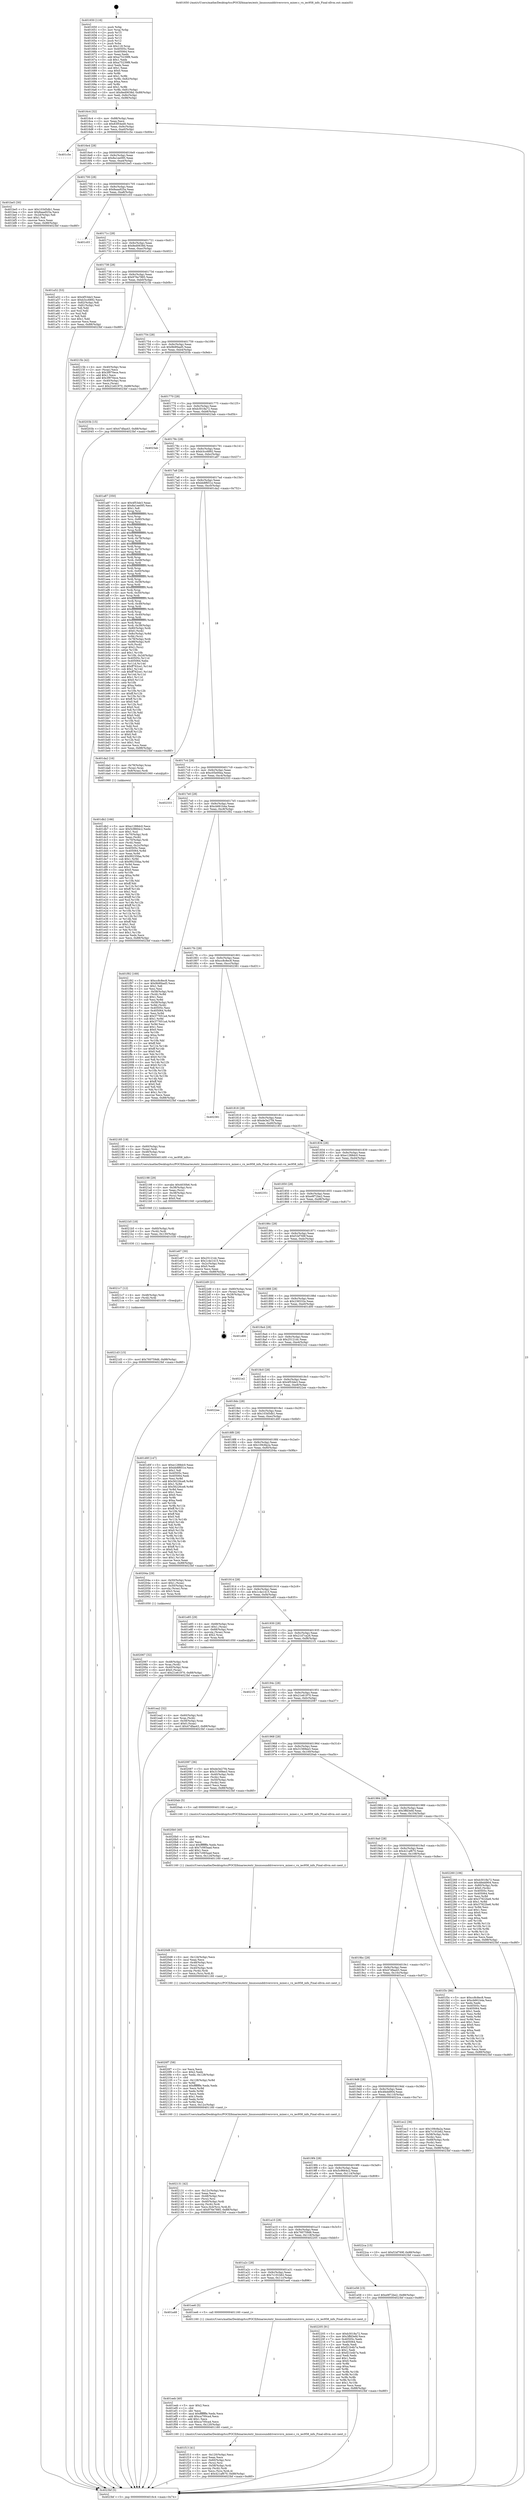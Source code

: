 digraph "0x401650" {
  label = "0x401650 (/mnt/c/Users/mathe/Desktop/tcc/POCII/binaries/extr_linuxsounddriversvxvx_mixer.c_vx_iec958_info_Final-ollvm.out::main(0))"
  labelloc = "t"
  node[shape=record]

  Entry [label="",width=0.3,height=0.3,shape=circle,fillcolor=black,style=filled]
  "0x4016c4" [label="{
     0x4016c4 [32]\l
     | [instrs]\l
     &nbsp;&nbsp;0x4016c4 \<+6\>: mov -0x88(%rbp),%eax\l
     &nbsp;&nbsp;0x4016ca \<+2\>: mov %eax,%ecx\l
     &nbsp;&nbsp;0x4016cc \<+6\>: sub $0x83f54ed0,%ecx\l
     &nbsp;&nbsp;0x4016d2 \<+6\>: mov %eax,-0x9c(%rbp)\l
     &nbsp;&nbsp;0x4016d8 \<+6\>: mov %ecx,-0xa0(%rbp)\l
     &nbsp;&nbsp;0x4016de \<+6\>: je 0000000000401c5e \<main+0x60e\>\l
  }"]
  "0x401c5e" [label="{
     0x401c5e\l
  }", style=dashed]
  "0x4016e4" [label="{
     0x4016e4 [28]\l
     | [instrs]\l
     &nbsp;&nbsp;0x4016e4 \<+5\>: jmp 00000000004016e9 \<main+0x99\>\l
     &nbsp;&nbsp;0x4016e9 \<+6\>: mov -0x9c(%rbp),%eax\l
     &nbsp;&nbsp;0x4016ef \<+5\>: sub $0x8a1ee095,%eax\l
     &nbsp;&nbsp;0x4016f4 \<+6\>: mov %eax,-0xa4(%rbp)\l
     &nbsp;&nbsp;0x4016fa \<+6\>: je 0000000000401be5 \<main+0x595\>\l
  }"]
  Exit [label="",width=0.3,height=0.3,shape=circle,fillcolor=black,style=filled,peripheries=2]
  "0x401be5" [label="{
     0x401be5 [30]\l
     | [instrs]\l
     &nbsp;&nbsp;0x401be5 \<+5\>: mov $0x103d5db1,%eax\l
     &nbsp;&nbsp;0x401bea \<+5\>: mov $0x8aaa925a,%ecx\l
     &nbsp;&nbsp;0x401bef \<+3\>: mov -0x2d(%rbp),%dl\l
     &nbsp;&nbsp;0x401bf2 \<+3\>: test $0x1,%dl\l
     &nbsp;&nbsp;0x401bf5 \<+3\>: cmovne %ecx,%eax\l
     &nbsp;&nbsp;0x401bf8 \<+6\>: mov %eax,-0x88(%rbp)\l
     &nbsp;&nbsp;0x401bfe \<+5\>: jmp 00000000004023bf \<main+0xd6f\>\l
  }"]
  "0x401700" [label="{
     0x401700 [28]\l
     | [instrs]\l
     &nbsp;&nbsp;0x401700 \<+5\>: jmp 0000000000401705 \<main+0xb5\>\l
     &nbsp;&nbsp;0x401705 \<+6\>: mov -0x9c(%rbp),%eax\l
     &nbsp;&nbsp;0x40170b \<+5\>: sub $0x8aaa925a,%eax\l
     &nbsp;&nbsp;0x401710 \<+6\>: mov %eax,-0xa8(%rbp)\l
     &nbsp;&nbsp;0x401716 \<+6\>: je 0000000000401c03 \<main+0x5b3\>\l
  }"]
  "0x4021d3" [label="{
     0x4021d3 [15]\l
     | [instrs]\l
     &nbsp;&nbsp;0x4021d3 \<+10\>: movl $0x760759d6,-0x88(%rbp)\l
     &nbsp;&nbsp;0x4021dd \<+5\>: jmp 00000000004023bf \<main+0xd6f\>\l
  }"]
  "0x401c03" [label="{
     0x401c03\l
  }", style=dashed]
  "0x40171c" [label="{
     0x40171c [28]\l
     | [instrs]\l
     &nbsp;&nbsp;0x40171c \<+5\>: jmp 0000000000401721 \<main+0xd1\>\l
     &nbsp;&nbsp;0x401721 \<+6\>: mov -0x9c(%rbp),%eax\l
     &nbsp;&nbsp;0x401727 \<+5\>: sub $0x8ed0638d,%eax\l
     &nbsp;&nbsp;0x40172c \<+6\>: mov %eax,-0xac(%rbp)\l
     &nbsp;&nbsp;0x401732 \<+6\>: je 0000000000401a52 \<main+0x402\>\l
  }"]
  "0x4021c7" [label="{
     0x4021c7 [12]\l
     | [instrs]\l
     &nbsp;&nbsp;0x4021c7 \<+4\>: mov -0x48(%rbp),%rdi\l
     &nbsp;&nbsp;0x4021cb \<+3\>: mov (%rdi),%rdi\l
     &nbsp;&nbsp;0x4021ce \<+5\>: call 0000000000401030 \<free@plt\>\l
     | [calls]\l
     &nbsp;&nbsp;0x401030 \{1\} (unknown)\l
  }"]
  "0x401a52" [label="{
     0x401a52 [53]\l
     | [instrs]\l
     &nbsp;&nbsp;0x401a52 \<+5\>: mov $0x4f53de3,%eax\l
     &nbsp;&nbsp;0x401a57 \<+5\>: mov $0xb3cc6892,%ecx\l
     &nbsp;&nbsp;0x401a5c \<+6\>: mov -0x82(%rbp),%dl\l
     &nbsp;&nbsp;0x401a62 \<+7\>: mov -0x81(%rbp),%sil\l
     &nbsp;&nbsp;0x401a69 \<+3\>: mov %dl,%dil\l
     &nbsp;&nbsp;0x401a6c \<+3\>: and %sil,%dil\l
     &nbsp;&nbsp;0x401a6f \<+3\>: xor %sil,%dl\l
     &nbsp;&nbsp;0x401a72 \<+3\>: or %dl,%dil\l
     &nbsp;&nbsp;0x401a75 \<+4\>: test $0x1,%dil\l
     &nbsp;&nbsp;0x401a79 \<+3\>: cmovne %ecx,%eax\l
     &nbsp;&nbsp;0x401a7c \<+6\>: mov %eax,-0x88(%rbp)\l
     &nbsp;&nbsp;0x401a82 \<+5\>: jmp 00000000004023bf \<main+0xd6f\>\l
  }"]
  "0x401738" [label="{
     0x401738 [28]\l
     | [instrs]\l
     &nbsp;&nbsp;0x401738 \<+5\>: jmp 000000000040173d \<main+0xed\>\l
     &nbsp;&nbsp;0x40173d \<+6\>: mov -0x9c(%rbp),%eax\l
     &nbsp;&nbsp;0x401743 \<+5\>: sub $0x976e7885,%eax\l
     &nbsp;&nbsp;0x401748 \<+6\>: mov %eax,-0xb0(%rbp)\l
     &nbsp;&nbsp;0x40174e \<+6\>: je 000000000040215b \<main+0xb0b\>\l
  }"]
  "0x4023bf" [label="{
     0x4023bf [5]\l
     | [instrs]\l
     &nbsp;&nbsp;0x4023bf \<+5\>: jmp 00000000004016c4 \<main+0x74\>\l
  }"]
  "0x401650" [label="{
     0x401650 [116]\l
     | [instrs]\l
     &nbsp;&nbsp;0x401650 \<+1\>: push %rbp\l
     &nbsp;&nbsp;0x401651 \<+3\>: mov %rsp,%rbp\l
     &nbsp;&nbsp;0x401654 \<+2\>: push %r15\l
     &nbsp;&nbsp;0x401656 \<+2\>: push %r14\l
     &nbsp;&nbsp;0x401658 \<+2\>: push %r13\l
     &nbsp;&nbsp;0x40165a \<+2\>: push %r12\l
     &nbsp;&nbsp;0x40165c \<+1\>: push %rbx\l
     &nbsp;&nbsp;0x40165d \<+7\>: sub $0x118,%rsp\l
     &nbsp;&nbsp;0x401664 \<+7\>: mov 0x40505c,%eax\l
     &nbsp;&nbsp;0x40166b \<+7\>: mov 0x405064,%ecx\l
     &nbsp;&nbsp;0x401672 \<+2\>: mov %eax,%edx\l
     &nbsp;&nbsp;0x401674 \<+6\>: add $0xa75239f8,%edx\l
     &nbsp;&nbsp;0x40167a \<+3\>: sub $0x1,%edx\l
     &nbsp;&nbsp;0x40167d \<+6\>: sub $0xa75239f8,%edx\l
     &nbsp;&nbsp;0x401683 \<+3\>: imul %edx,%eax\l
     &nbsp;&nbsp;0x401686 \<+3\>: and $0x1,%eax\l
     &nbsp;&nbsp;0x401689 \<+3\>: cmp $0x0,%eax\l
     &nbsp;&nbsp;0x40168c \<+4\>: sete %r8b\l
     &nbsp;&nbsp;0x401690 \<+4\>: and $0x1,%r8b\l
     &nbsp;&nbsp;0x401694 \<+7\>: mov %r8b,-0x82(%rbp)\l
     &nbsp;&nbsp;0x40169b \<+3\>: cmp $0xa,%ecx\l
     &nbsp;&nbsp;0x40169e \<+4\>: setl %r8b\l
     &nbsp;&nbsp;0x4016a2 \<+4\>: and $0x1,%r8b\l
     &nbsp;&nbsp;0x4016a6 \<+7\>: mov %r8b,-0x81(%rbp)\l
     &nbsp;&nbsp;0x4016ad \<+10\>: movl $0x8ed0638d,-0x88(%rbp)\l
     &nbsp;&nbsp;0x4016b7 \<+6\>: mov %edi,-0x8c(%rbp)\l
     &nbsp;&nbsp;0x4016bd \<+7\>: mov %rsi,-0x98(%rbp)\l
  }"]
  "0x4021b5" [label="{
     0x4021b5 [18]\l
     | [instrs]\l
     &nbsp;&nbsp;0x4021b5 \<+4\>: mov -0x60(%rbp),%rdi\l
     &nbsp;&nbsp;0x4021b9 \<+3\>: mov (%rdi),%rdi\l
     &nbsp;&nbsp;0x4021bc \<+6\>: mov %eax,-0x130(%rbp)\l
     &nbsp;&nbsp;0x4021c2 \<+5\>: call 0000000000401030 \<free@plt\>\l
     | [calls]\l
     &nbsp;&nbsp;0x401030 \{1\} (unknown)\l
  }"]
  "0x40215b" [label="{
     0x40215b [42]\l
     | [instrs]\l
     &nbsp;&nbsp;0x40215b \<+4\>: mov -0x40(%rbp),%rax\l
     &nbsp;&nbsp;0x40215f \<+2\>: mov (%rax),%ecx\l
     &nbsp;&nbsp;0x402161 \<+6\>: sub $0x3f970ece,%ecx\l
     &nbsp;&nbsp;0x402167 \<+3\>: add $0x1,%ecx\l
     &nbsp;&nbsp;0x40216a \<+6\>: add $0x3f970ece,%ecx\l
     &nbsp;&nbsp;0x402170 \<+4\>: mov -0x40(%rbp),%rax\l
     &nbsp;&nbsp;0x402174 \<+2\>: mov %ecx,(%rax)\l
     &nbsp;&nbsp;0x402176 \<+10\>: movl $0x21e61970,-0x88(%rbp)\l
     &nbsp;&nbsp;0x402180 \<+5\>: jmp 00000000004023bf \<main+0xd6f\>\l
  }"]
  "0x401754" [label="{
     0x401754 [28]\l
     | [instrs]\l
     &nbsp;&nbsp;0x401754 \<+5\>: jmp 0000000000401759 \<main+0x109\>\l
     &nbsp;&nbsp;0x401759 \<+6\>: mov -0x9c(%rbp),%eax\l
     &nbsp;&nbsp;0x40175f \<+5\>: sub $0x9b9f4ad5,%eax\l
     &nbsp;&nbsp;0x401764 \<+6\>: mov %eax,-0xb4(%rbp)\l
     &nbsp;&nbsp;0x40176a \<+6\>: je 000000000040203b \<main+0x9eb\>\l
  }"]
  "0x402198" [label="{
     0x402198 [29]\l
     | [instrs]\l
     &nbsp;&nbsp;0x402198 \<+10\>: movabs $0x4030b6,%rdi\l
     &nbsp;&nbsp;0x4021a2 \<+4\>: mov -0x38(%rbp),%rsi\l
     &nbsp;&nbsp;0x4021a6 \<+2\>: mov %eax,(%rsi)\l
     &nbsp;&nbsp;0x4021a8 \<+4\>: mov -0x38(%rbp),%rsi\l
     &nbsp;&nbsp;0x4021ac \<+2\>: mov (%rsi),%esi\l
     &nbsp;&nbsp;0x4021ae \<+2\>: mov $0x0,%al\l
     &nbsp;&nbsp;0x4021b0 \<+5\>: call 0000000000401040 \<printf@plt\>\l
     | [calls]\l
     &nbsp;&nbsp;0x401040 \{1\} (unknown)\l
  }"]
  "0x40203b" [label="{
     0x40203b [15]\l
     | [instrs]\l
     &nbsp;&nbsp;0x40203b \<+10\>: movl $0x47dfaa43,-0x88(%rbp)\l
     &nbsp;&nbsp;0x402045 \<+5\>: jmp 00000000004023bf \<main+0xd6f\>\l
  }"]
  "0x401770" [label="{
     0x401770 [28]\l
     | [instrs]\l
     &nbsp;&nbsp;0x401770 \<+5\>: jmp 0000000000401775 \<main+0x125\>\l
     &nbsp;&nbsp;0x401775 \<+6\>: mov -0x9c(%rbp),%eax\l
     &nbsp;&nbsp;0x40177b \<+5\>: sub $0xb3018a72,%eax\l
     &nbsp;&nbsp;0x401780 \<+6\>: mov %eax,-0xb8(%rbp)\l
     &nbsp;&nbsp;0x401786 \<+6\>: je 00000000004023ab \<main+0xd5b\>\l
  }"]
  "0x402131" [label="{
     0x402131 [42]\l
     | [instrs]\l
     &nbsp;&nbsp;0x402131 \<+6\>: mov -0x12c(%rbp),%ecx\l
     &nbsp;&nbsp;0x402137 \<+3\>: imul %eax,%ecx\l
     &nbsp;&nbsp;0x40213a \<+4\>: mov -0x48(%rbp),%rsi\l
     &nbsp;&nbsp;0x40213e \<+3\>: mov (%rsi),%rsi\l
     &nbsp;&nbsp;0x402141 \<+4\>: mov -0x40(%rbp),%rdi\l
     &nbsp;&nbsp;0x402145 \<+3\>: movslq (%rdi),%rdi\l
     &nbsp;&nbsp;0x402148 \<+4\>: mov %ecx,0x4(%rsi,%rdi,8)\l
     &nbsp;&nbsp;0x40214c \<+10\>: movl $0x976e7885,-0x88(%rbp)\l
     &nbsp;&nbsp;0x402156 \<+5\>: jmp 00000000004023bf \<main+0xd6f\>\l
  }"]
  "0x4023ab" [label="{
     0x4023ab\l
  }", style=dashed]
  "0x40178c" [label="{
     0x40178c [28]\l
     | [instrs]\l
     &nbsp;&nbsp;0x40178c \<+5\>: jmp 0000000000401791 \<main+0x141\>\l
     &nbsp;&nbsp;0x401791 \<+6\>: mov -0x9c(%rbp),%eax\l
     &nbsp;&nbsp;0x401797 \<+5\>: sub $0xb3cc6892,%eax\l
     &nbsp;&nbsp;0x40179c \<+6\>: mov %eax,-0xbc(%rbp)\l
     &nbsp;&nbsp;0x4017a2 \<+6\>: je 0000000000401a87 \<main+0x437\>\l
  }"]
  "0x4020f7" [label="{
     0x4020f7 [58]\l
     | [instrs]\l
     &nbsp;&nbsp;0x4020f7 \<+2\>: xor %ecx,%ecx\l
     &nbsp;&nbsp;0x4020f9 \<+5\>: mov $0x2,%edx\l
     &nbsp;&nbsp;0x4020fe \<+6\>: mov %edx,-0x128(%rbp)\l
     &nbsp;&nbsp;0x402104 \<+1\>: cltd\l
     &nbsp;&nbsp;0x402105 \<+7\>: mov -0x128(%rbp),%r8d\l
     &nbsp;&nbsp;0x40210c \<+3\>: idiv %r8d\l
     &nbsp;&nbsp;0x40210f \<+6\>: imul $0xfffffffe,%edx,%edx\l
     &nbsp;&nbsp;0x402115 \<+3\>: mov %ecx,%r9d\l
     &nbsp;&nbsp;0x402118 \<+3\>: sub %edx,%r9d\l
     &nbsp;&nbsp;0x40211b \<+2\>: mov %ecx,%edx\l
     &nbsp;&nbsp;0x40211d \<+3\>: sub $0x1,%edx\l
     &nbsp;&nbsp;0x402120 \<+3\>: add %edx,%r9d\l
     &nbsp;&nbsp;0x402123 \<+3\>: sub %r9d,%ecx\l
     &nbsp;&nbsp;0x402126 \<+6\>: mov %ecx,-0x12c(%rbp)\l
     &nbsp;&nbsp;0x40212c \<+5\>: call 0000000000401160 \<next_i\>\l
     | [calls]\l
     &nbsp;&nbsp;0x401160 \{1\} (/mnt/c/Users/mathe/Desktop/tcc/POCII/binaries/extr_linuxsounddriversvxvx_mixer.c_vx_iec958_info_Final-ollvm.out::next_i)\l
  }"]
  "0x401a87" [label="{
     0x401a87 [350]\l
     | [instrs]\l
     &nbsp;&nbsp;0x401a87 \<+5\>: mov $0x4f53de3,%eax\l
     &nbsp;&nbsp;0x401a8c \<+5\>: mov $0x8a1ee095,%ecx\l
     &nbsp;&nbsp;0x401a91 \<+2\>: mov $0x1,%dl\l
     &nbsp;&nbsp;0x401a93 \<+3\>: mov %rsp,%rsi\l
     &nbsp;&nbsp;0x401a96 \<+4\>: add $0xfffffffffffffff0,%rsi\l
     &nbsp;&nbsp;0x401a9a \<+3\>: mov %rsi,%rsp\l
     &nbsp;&nbsp;0x401a9d \<+4\>: mov %rsi,-0x80(%rbp)\l
     &nbsp;&nbsp;0x401aa1 \<+3\>: mov %rsp,%rsi\l
     &nbsp;&nbsp;0x401aa4 \<+4\>: add $0xfffffffffffffff0,%rsi\l
     &nbsp;&nbsp;0x401aa8 \<+3\>: mov %rsi,%rsp\l
     &nbsp;&nbsp;0x401aab \<+3\>: mov %rsp,%rdi\l
     &nbsp;&nbsp;0x401aae \<+4\>: add $0xfffffffffffffff0,%rdi\l
     &nbsp;&nbsp;0x401ab2 \<+3\>: mov %rdi,%rsp\l
     &nbsp;&nbsp;0x401ab5 \<+4\>: mov %rdi,-0x78(%rbp)\l
     &nbsp;&nbsp;0x401ab9 \<+3\>: mov %rsp,%rdi\l
     &nbsp;&nbsp;0x401abc \<+4\>: add $0xfffffffffffffff0,%rdi\l
     &nbsp;&nbsp;0x401ac0 \<+3\>: mov %rdi,%rsp\l
     &nbsp;&nbsp;0x401ac3 \<+4\>: mov %rdi,-0x70(%rbp)\l
     &nbsp;&nbsp;0x401ac7 \<+3\>: mov %rsp,%rdi\l
     &nbsp;&nbsp;0x401aca \<+4\>: add $0xfffffffffffffff0,%rdi\l
     &nbsp;&nbsp;0x401ace \<+3\>: mov %rdi,%rsp\l
     &nbsp;&nbsp;0x401ad1 \<+4\>: mov %rdi,-0x68(%rbp)\l
     &nbsp;&nbsp;0x401ad5 \<+3\>: mov %rsp,%rdi\l
     &nbsp;&nbsp;0x401ad8 \<+4\>: add $0xfffffffffffffff0,%rdi\l
     &nbsp;&nbsp;0x401adc \<+3\>: mov %rdi,%rsp\l
     &nbsp;&nbsp;0x401adf \<+4\>: mov %rdi,-0x60(%rbp)\l
     &nbsp;&nbsp;0x401ae3 \<+3\>: mov %rsp,%rdi\l
     &nbsp;&nbsp;0x401ae6 \<+4\>: add $0xfffffffffffffff0,%rdi\l
     &nbsp;&nbsp;0x401aea \<+3\>: mov %rdi,%rsp\l
     &nbsp;&nbsp;0x401aed \<+4\>: mov %rdi,-0x58(%rbp)\l
     &nbsp;&nbsp;0x401af1 \<+3\>: mov %rsp,%rdi\l
     &nbsp;&nbsp;0x401af4 \<+4\>: add $0xfffffffffffffff0,%rdi\l
     &nbsp;&nbsp;0x401af8 \<+3\>: mov %rdi,%rsp\l
     &nbsp;&nbsp;0x401afb \<+4\>: mov %rdi,-0x50(%rbp)\l
     &nbsp;&nbsp;0x401aff \<+3\>: mov %rsp,%rdi\l
     &nbsp;&nbsp;0x401b02 \<+4\>: add $0xfffffffffffffff0,%rdi\l
     &nbsp;&nbsp;0x401b06 \<+3\>: mov %rdi,%rsp\l
     &nbsp;&nbsp;0x401b09 \<+4\>: mov %rdi,-0x48(%rbp)\l
     &nbsp;&nbsp;0x401b0d \<+3\>: mov %rsp,%rdi\l
     &nbsp;&nbsp;0x401b10 \<+4\>: add $0xfffffffffffffff0,%rdi\l
     &nbsp;&nbsp;0x401b14 \<+3\>: mov %rdi,%rsp\l
     &nbsp;&nbsp;0x401b17 \<+4\>: mov %rdi,-0x40(%rbp)\l
     &nbsp;&nbsp;0x401b1b \<+3\>: mov %rsp,%rdi\l
     &nbsp;&nbsp;0x401b1e \<+4\>: add $0xfffffffffffffff0,%rdi\l
     &nbsp;&nbsp;0x401b22 \<+3\>: mov %rdi,%rsp\l
     &nbsp;&nbsp;0x401b25 \<+4\>: mov %rdi,-0x38(%rbp)\l
     &nbsp;&nbsp;0x401b29 \<+4\>: mov -0x80(%rbp),%rdi\l
     &nbsp;&nbsp;0x401b2d \<+6\>: movl $0x0,(%rdi)\l
     &nbsp;&nbsp;0x401b33 \<+7\>: mov -0x8c(%rbp),%r8d\l
     &nbsp;&nbsp;0x401b3a \<+3\>: mov %r8d,(%rsi)\l
     &nbsp;&nbsp;0x401b3d \<+4\>: mov -0x78(%rbp),%rdi\l
     &nbsp;&nbsp;0x401b41 \<+7\>: mov -0x98(%rbp),%r9\l
     &nbsp;&nbsp;0x401b48 \<+3\>: mov %r9,(%rdi)\l
     &nbsp;&nbsp;0x401b4b \<+3\>: cmpl $0x2,(%rsi)\l
     &nbsp;&nbsp;0x401b4e \<+4\>: setne %r10b\l
     &nbsp;&nbsp;0x401b52 \<+4\>: and $0x1,%r10b\l
     &nbsp;&nbsp;0x401b56 \<+4\>: mov %r10b,-0x2d(%rbp)\l
     &nbsp;&nbsp;0x401b5a \<+8\>: mov 0x40505c,%r11d\l
     &nbsp;&nbsp;0x401b62 \<+7\>: mov 0x405064,%ebx\l
     &nbsp;&nbsp;0x401b69 \<+3\>: mov %r11d,%r14d\l
     &nbsp;&nbsp;0x401b6c \<+7\>: add $0xff762ce1,%r14d\l
     &nbsp;&nbsp;0x401b73 \<+4\>: sub $0x1,%r14d\l
     &nbsp;&nbsp;0x401b77 \<+7\>: sub $0xff762ce1,%r14d\l
     &nbsp;&nbsp;0x401b7e \<+4\>: imul %r14d,%r11d\l
     &nbsp;&nbsp;0x401b82 \<+4\>: and $0x1,%r11d\l
     &nbsp;&nbsp;0x401b86 \<+4\>: cmp $0x0,%r11d\l
     &nbsp;&nbsp;0x401b8a \<+4\>: sete %r10b\l
     &nbsp;&nbsp;0x401b8e \<+3\>: cmp $0xa,%ebx\l
     &nbsp;&nbsp;0x401b91 \<+4\>: setl %r15b\l
     &nbsp;&nbsp;0x401b95 \<+3\>: mov %r10b,%r12b\l
     &nbsp;&nbsp;0x401b98 \<+4\>: xor $0xff,%r12b\l
     &nbsp;&nbsp;0x401b9c \<+3\>: mov %r15b,%r13b\l
     &nbsp;&nbsp;0x401b9f \<+4\>: xor $0xff,%r13b\l
     &nbsp;&nbsp;0x401ba3 \<+3\>: xor $0x0,%dl\l
     &nbsp;&nbsp;0x401ba6 \<+3\>: mov %r12b,%sil\l
     &nbsp;&nbsp;0x401ba9 \<+4\>: and $0x0,%sil\l
     &nbsp;&nbsp;0x401bad \<+3\>: and %dl,%r10b\l
     &nbsp;&nbsp;0x401bb0 \<+3\>: mov %r13b,%dil\l
     &nbsp;&nbsp;0x401bb3 \<+4\>: and $0x0,%dil\l
     &nbsp;&nbsp;0x401bb7 \<+3\>: and %dl,%r15b\l
     &nbsp;&nbsp;0x401bba \<+3\>: or %r10b,%sil\l
     &nbsp;&nbsp;0x401bbd \<+3\>: or %r15b,%dil\l
     &nbsp;&nbsp;0x401bc0 \<+3\>: xor %dil,%sil\l
     &nbsp;&nbsp;0x401bc3 \<+3\>: or %r13b,%r12b\l
     &nbsp;&nbsp;0x401bc6 \<+4\>: xor $0xff,%r12b\l
     &nbsp;&nbsp;0x401bca \<+3\>: or $0x0,%dl\l
     &nbsp;&nbsp;0x401bcd \<+3\>: and %dl,%r12b\l
     &nbsp;&nbsp;0x401bd0 \<+3\>: or %r12b,%sil\l
     &nbsp;&nbsp;0x401bd3 \<+4\>: test $0x1,%sil\l
     &nbsp;&nbsp;0x401bd7 \<+3\>: cmovne %ecx,%eax\l
     &nbsp;&nbsp;0x401bda \<+6\>: mov %eax,-0x88(%rbp)\l
     &nbsp;&nbsp;0x401be0 \<+5\>: jmp 00000000004023bf \<main+0xd6f\>\l
  }"]
  "0x4017a8" [label="{
     0x4017a8 [28]\l
     | [instrs]\l
     &nbsp;&nbsp;0x4017a8 \<+5\>: jmp 00000000004017ad \<main+0x15d\>\l
     &nbsp;&nbsp;0x4017ad \<+6\>: mov -0x9c(%rbp),%eax\l
     &nbsp;&nbsp;0x4017b3 \<+5\>: sub $0xbb8f651e,%eax\l
     &nbsp;&nbsp;0x4017b8 \<+6\>: mov %eax,-0xc0(%rbp)\l
     &nbsp;&nbsp;0x4017be \<+6\>: je 0000000000401da2 \<main+0x752\>\l
  }"]
  "0x4020d8" [label="{
     0x4020d8 [31]\l
     | [instrs]\l
     &nbsp;&nbsp;0x4020d8 \<+6\>: mov -0x124(%rbp),%ecx\l
     &nbsp;&nbsp;0x4020de \<+3\>: imul %eax,%ecx\l
     &nbsp;&nbsp;0x4020e1 \<+4\>: mov -0x48(%rbp),%rsi\l
     &nbsp;&nbsp;0x4020e5 \<+3\>: mov (%rsi),%rsi\l
     &nbsp;&nbsp;0x4020e8 \<+4\>: mov -0x40(%rbp),%rdi\l
     &nbsp;&nbsp;0x4020ec \<+3\>: movslq (%rdi),%rdi\l
     &nbsp;&nbsp;0x4020ef \<+3\>: mov %ecx,(%rsi,%rdi,8)\l
     &nbsp;&nbsp;0x4020f2 \<+5\>: call 0000000000401160 \<next_i\>\l
     | [calls]\l
     &nbsp;&nbsp;0x401160 \{1\} (/mnt/c/Users/mathe/Desktop/tcc/POCII/binaries/extr_linuxsounddriversvxvx_mixer.c_vx_iec958_info_Final-ollvm.out::next_i)\l
  }"]
  "0x4020b0" [label="{
     0x4020b0 [40]\l
     | [instrs]\l
     &nbsp;&nbsp;0x4020b0 \<+5\>: mov $0x2,%ecx\l
     &nbsp;&nbsp;0x4020b5 \<+1\>: cltd\l
     &nbsp;&nbsp;0x4020b6 \<+2\>: idiv %ecx\l
     &nbsp;&nbsp;0x4020b8 \<+6\>: imul $0xfffffffe,%edx,%ecx\l
     &nbsp;&nbsp;0x4020be \<+6\>: sub $0x7c065aad,%ecx\l
     &nbsp;&nbsp;0x4020c4 \<+3\>: add $0x1,%ecx\l
     &nbsp;&nbsp;0x4020c7 \<+6\>: add $0x7c065aad,%ecx\l
     &nbsp;&nbsp;0x4020cd \<+6\>: mov %ecx,-0x124(%rbp)\l
     &nbsp;&nbsp;0x4020d3 \<+5\>: call 0000000000401160 \<next_i\>\l
     | [calls]\l
     &nbsp;&nbsp;0x401160 \{1\} (/mnt/c/Users/mathe/Desktop/tcc/POCII/binaries/extr_linuxsounddriversvxvx_mixer.c_vx_iec958_info_Final-ollvm.out::next_i)\l
  }"]
  "0x401da2" [label="{
     0x401da2 [16]\l
     | [instrs]\l
     &nbsp;&nbsp;0x401da2 \<+4\>: mov -0x78(%rbp),%rax\l
     &nbsp;&nbsp;0x401da6 \<+3\>: mov (%rax),%rax\l
     &nbsp;&nbsp;0x401da9 \<+4\>: mov 0x8(%rax),%rdi\l
     &nbsp;&nbsp;0x401dad \<+5\>: call 0000000000401060 \<atoi@plt\>\l
     | [calls]\l
     &nbsp;&nbsp;0x401060 \{1\} (unknown)\l
  }"]
  "0x4017c4" [label="{
     0x4017c4 [28]\l
     | [instrs]\l
     &nbsp;&nbsp;0x4017c4 \<+5\>: jmp 00000000004017c9 \<main+0x179\>\l
     &nbsp;&nbsp;0x4017c9 \<+6\>: mov -0x9c(%rbp),%eax\l
     &nbsp;&nbsp;0x4017cf \<+5\>: sub $0xc05e00ea,%eax\l
     &nbsp;&nbsp;0x4017d4 \<+6\>: mov %eax,-0xc4(%rbp)\l
     &nbsp;&nbsp;0x4017da \<+6\>: je 0000000000402333 \<main+0xce3\>\l
  }"]
  "0x402067" [label="{
     0x402067 [32]\l
     | [instrs]\l
     &nbsp;&nbsp;0x402067 \<+4\>: mov -0x48(%rbp),%rdi\l
     &nbsp;&nbsp;0x40206b \<+3\>: mov %rax,(%rdi)\l
     &nbsp;&nbsp;0x40206e \<+4\>: mov -0x40(%rbp),%rax\l
     &nbsp;&nbsp;0x402072 \<+6\>: movl $0x0,(%rax)\l
     &nbsp;&nbsp;0x402078 \<+10\>: movl $0x21e61970,-0x88(%rbp)\l
     &nbsp;&nbsp;0x402082 \<+5\>: jmp 00000000004023bf \<main+0xd6f\>\l
  }"]
  "0x402333" [label="{
     0x402333\l
  }", style=dashed]
  "0x4017e0" [label="{
     0x4017e0 [28]\l
     | [instrs]\l
     &nbsp;&nbsp;0x4017e0 \<+5\>: jmp 00000000004017e5 \<main+0x195\>\l
     &nbsp;&nbsp;0x4017e5 \<+6\>: mov -0x9c(%rbp),%eax\l
     &nbsp;&nbsp;0x4017eb \<+5\>: sub $0xcb661b4a,%eax\l
     &nbsp;&nbsp;0x4017f0 \<+6\>: mov %eax,-0xc8(%rbp)\l
     &nbsp;&nbsp;0x4017f6 \<+6\>: je 0000000000401f92 \<main+0x942\>\l
  }"]
  "0x401f13" [label="{
     0x401f13 [41]\l
     | [instrs]\l
     &nbsp;&nbsp;0x401f13 \<+6\>: mov -0x120(%rbp),%ecx\l
     &nbsp;&nbsp;0x401f19 \<+3\>: imul %eax,%ecx\l
     &nbsp;&nbsp;0x401f1c \<+4\>: mov -0x60(%rbp),%rsi\l
     &nbsp;&nbsp;0x401f20 \<+3\>: mov (%rsi),%rsi\l
     &nbsp;&nbsp;0x401f23 \<+4\>: mov -0x58(%rbp),%rdi\l
     &nbsp;&nbsp;0x401f27 \<+3\>: movslq (%rdi),%rdi\l
     &nbsp;&nbsp;0x401f2a \<+3\>: mov %ecx,(%rsi,%rdi,4)\l
     &nbsp;&nbsp;0x401f2d \<+10\>: movl $0x421af670,-0x88(%rbp)\l
     &nbsp;&nbsp;0x401f37 \<+5\>: jmp 00000000004023bf \<main+0xd6f\>\l
  }"]
  "0x401f92" [label="{
     0x401f92 [169]\l
     | [instrs]\l
     &nbsp;&nbsp;0x401f92 \<+5\>: mov $0xcc8c8ec8,%eax\l
     &nbsp;&nbsp;0x401f97 \<+5\>: mov $0x9b9f4ad5,%ecx\l
     &nbsp;&nbsp;0x401f9c \<+2\>: mov $0x1,%dl\l
     &nbsp;&nbsp;0x401f9e \<+2\>: xor %esi,%esi\l
     &nbsp;&nbsp;0x401fa0 \<+4\>: mov -0x58(%rbp),%rdi\l
     &nbsp;&nbsp;0x401fa4 \<+3\>: mov (%rdi),%r8d\l
     &nbsp;&nbsp;0x401fa7 \<+3\>: sub $0x1,%esi\l
     &nbsp;&nbsp;0x401faa \<+3\>: sub %esi,%r8d\l
     &nbsp;&nbsp;0x401fad \<+4\>: mov -0x58(%rbp),%rdi\l
     &nbsp;&nbsp;0x401fb1 \<+3\>: mov %r8d,(%rdi)\l
     &nbsp;&nbsp;0x401fb4 \<+7\>: mov 0x40505c,%esi\l
     &nbsp;&nbsp;0x401fbb \<+8\>: mov 0x405064,%r8d\l
     &nbsp;&nbsp;0x401fc3 \<+3\>: mov %esi,%r9d\l
     &nbsp;&nbsp;0x401fc6 \<+7\>: add $0x377651a4,%r9d\l
     &nbsp;&nbsp;0x401fcd \<+4\>: sub $0x1,%r9d\l
     &nbsp;&nbsp;0x401fd1 \<+7\>: sub $0x377651a4,%r9d\l
     &nbsp;&nbsp;0x401fd8 \<+4\>: imul %r9d,%esi\l
     &nbsp;&nbsp;0x401fdc \<+3\>: and $0x1,%esi\l
     &nbsp;&nbsp;0x401fdf \<+3\>: cmp $0x0,%esi\l
     &nbsp;&nbsp;0x401fe2 \<+4\>: sete %r10b\l
     &nbsp;&nbsp;0x401fe6 \<+4\>: cmp $0xa,%r8d\l
     &nbsp;&nbsp;0x401fea \<+4\>: setl %r11b\l
     &nbsp;&nbsp;0x401fee \<+3\>: mov %r10b,%bl\l
     &nbsp;&nbsp;0x401ff1 \<+3\>: xor $0xff,%bl\l
     &nbsp;&nbsp;0x401ff4 \<+3\>: mov %r11b,%r14b\l
     &nbsp;&nbsp;0x401ff7 \<+4\>: xor $0xff,%r14b\l
     &nbsp;&nbsp;0x401ffb \<+3\>: xor $0x0,%dl\l
     &nbsp;&nbsp;0x401ffe \<+3\>: mov %bl,%r15b\l
     &nbsp;&nbsp;0x402001 \<+4\>: and $0x0,%r15b\l
     &nbsp;&nbsp;0x402005 \<+3\>: and %dl,%r10b\l
     &nbsp;&nbsp;0x402008 \<+3\>: mov %r14b,%r12b\l
     &nbsp;&nbsp;0x40200b \<+4\>: and $0x0,%r12b\l
     &nbsp;&nbsp;0x40200f \<+3\>: and %dl,%r11b\l
     &nbsp;&nbsp;0x402012 \<+3\>: or %r10b,%r15b\l
     &nbsp;&nbsp;0x402015 \<+3\>: or %r11b,%r12b\l
     &nbsp;&nbsp;0x402018 \<+3\>: xor %r12b,%r15b\l
     &nbsp;&nbsp;0x40201b \<+3\>: or %r14b,%bl\l
     &nbsp;&nbsp;0x40201e \<+3\>: xor $0xff,%bl\l
     &nbsp;&nbsp;0x402021 \<+3\>: or $0x0,%dl\l
     &nbsp;&nbsp;0x402024 \<+2\>: and %dl,%bl\l
     &nbsp;&nbsp;0x402026 \<+3\>: or %bl,%r15b\l
     &nbsp;&nbsp;0x402029 \<+4\>: test $0x1,%r15b\l
     &nbsp;&nbsp;0x40202d \<+3\>: cmovne %ecx,%eax\l
     &nbsp;&nbsp;0x402030 \<+6\>: mov %eax,-0x88(%rbp)\l
     &nbsp;&nbsp;0x402036 \<+5\>: jmp 00000000004023bf \<main+0xd6f\>\l
  }"]
  "0x4017fc" [label="{
     0x4017fc [28]\l
     | [instrs]\l
     &nbsp;&nbsp;0x4017fc \<+5\>: jmp 0000000000401801 \<main+0x1b1\>\l
     &nbsp;&nbsp;0x401801 \<+6\>: mov -0x9c(%rbp),%eax\l
     &nbsp;&nbsp;0x401807 \<+5\>: sub $0xcc8c8ec8,%eax\l
     &nbsp;&nbsp;0x40180c \<+6\>: mov %eax,-0xcc(%rbp)\l
     &nbsp;&nbsp;0x401812 \<+6\>: je 0000000000402381 \<main+0xd31\>\l
  }"]
  "0x401eeb" [label="{
     0x401eeb [40]\l
     | [instrs]\l
     &nbsp;&nbsp;0x401eeb \<+5\>: mov $0x2,%ecx\l
     &nbsp;&nbsp;0x401ef0 \<+1\>: cltd\l
     &nbsp;&nbsp;0x401ef1 \<+2\>: idiv %ecx\l
     &nbsp;&nbsp;0x401ef3 \<+6\>: imul $0xfffffffe,%edx,%ecx\l
     &nbsp;&nbsp;0x401ef9 \<+6\>: add $0xca700ca4,%ecx\l
     &nbsp;&nbsp;0x401eff \<+3\>: add $0x1,%ecx\l
     &nbsp;&nbsp;0x401f02 \<+6\>: sub $0xca700ca4,%ecx\l
     &nbsp;&nbsp;0x401f08 \<+6\>: mov %ecx,-0x120(%rbp)\l
     &nbsp;&nbsp;0x401f0e \<+5\>: call 0000000000401160 \<next_i\>\l
     | [calls]\l
     &nbsp;&nbsp;0x401160 \{1\} (/mnt/c/Users/mathe/Desktop/tcc/POCII/binaries/extr_linuxsounddriversvxvx_mixer.c_vx_iec958_info_Final-ollvm.out::next_i)\l
  }"]
  "0x402381" [label="{
     0x402381\l
  }", style=dashed]
  "0x401818" [label="{
     0x401818 [28]\l
     | [instrs]\l
     &nbsp;&nbsp;0x401818 \<+5\>: jmp 000000000040181d \<main+0x1cd\>\l
     &nbsp;&nbsp;0x40181d \<+6\>: mov -0x9c(%rbp),%eax\l
     &nbsp;&nbsp;0x401823 \<+5\>: sub $0xde3e27f4,%eax\l
     &nbsp;&nbsp;0x401828 \<+6\>: mov %eax,-0xd0(%rbp)\l
     &nbsp;&nbsp;0x40182e \<+6\>: je 0000000000402185 \<main+0xb35\>\l
  }"]
  "0x401a48" [label="{
     0x401a48\l
  }", style=dashed]
  "0x402185" [label="{
     0x402185 [19]\l
     | [instrs]\l
     &nbsp;&nbsp;0x402185 \<+4\>: mov -0x60(%rbp),%rax\l
     &nbsp;&nbsp;0x402189 \<+3\>: mov (%rax),%rdi\l
     &nbsp;&nbsp;0x40218c \<+4\>: mov -0x48(%rbp),%rax\l
     &nbsp;&nbsp;0x402190 \<+3\>: mov (%rax),%rsi\l
     &nbsp;&nbsp;0x402193 \<+5\>: call 0000000000401400 \<vx_iec958_info\>\l
     | [calls]\l
     &nbsp;&nbsp;0x401400 \{1\} (/mnt/c/Users/mathe/Desktop/tcc/POCII/binaries/extr_linuxsounddriversvxvx_mixer.c_vx_iec958_info_Final-ollvm.out::vx_iec958_info)\l
  }"]
  "0x401834" [label="{
     0x401834 [28]\l
     | [instrs]\l
     &nbsp;&nbsp;0x401834 \<+5\>: jmp 0000000000401839 \<main+0x1e9\>\l
     &nbsp;&nbsp;0x401839 \<+6\>: mov -0x9c(%rbp),%eax\l
     &nbsp;&nbsp;0x40183f \<+5\>: sub $0xe1288dc0,%eax\l
     &nbsp;&nbsp;0x401844 \<+6\>: mov %eax,-0xd4(%rbp)\l
     &nbsp;&nbsp;0x40184a \<+6\>: je 0000000000402351 \<main+0xd01\>\l
  }"]
  "0x401ee6" [label="{
     0x401ee6 [5]\l
     | [instrs]\l
     &nbsp;&nbsp;0x401ee6 \<+5\>: call 0000000000401160 \<next_i\>\l
     | [calls]\l
     &nbsp;&nbsp;0x401160 \{1\} (/mnt/c/Users/mathe/Desktop/tcc/POCII/binaries/extr_linuxsounddriversvxvx_mixer.c_vx_iec958_info_Final-ollvm.out::next_i)\l
  }"]
  "0x402351" [label="{
     0x402351\l
  }", style=dashed]
  "0x401850" [label="{
     0x401850 [28]\l
     | [instrs]\l
     &nbsp;&nbsp;0x401850 \<+5\>: jmp 0000000000401855 \<main+0x205\>\l
     &nbsp;&nbsp;0x401855 \<+6\>: mov -0x9c(%rbp),%eax\l
     &nbsp;&nbsp;0x40185b \<+5\>: sub $0xe9f72be2,%eax\l
     &nbsp;&nbsp;0x401860 \<+6\>: mov %eax,-0xd8(%rbp)\l
     &nbsp;&nbsp;0x401866 \<+6\>: je 0000000000401e67 \<main+0x817\>\l
  }"]
  "0x401a2c" [label="{
     0x401a2c [28]\l
     | [instrs]\l
     &nbsp;&nbsp;0x401a2c \<+5\>: jmp 0000000000401a31 \<main+0x3e1\>\l
     &nbsp;&nbsp;0x401a31 \<+6\>: mov -0x9c(%rbp),%eax\l
     &nbsp;&nbsp;0x401a37 \<+5\>: sub $0x7c191b62,%eax\l
     &nbsp;&nbsp;0x401a3c \<+6\>: mov %eax,-0x11c(%rbp)\l
     &nbsp;&nbsp;0x401a42 \<+6\>: je 0000000000401ee6 \<main+0x896\>\l
  }"]
  "0x401e67" [label="{
     0x401e67 [30]\l
     | [instrs]\l
     &nbsp;&nbsp;0x401e67 \<+5\>: mov $0x25121dc,%eax\l
     &nbsp;&nbsp;0x401e6c \<+5\>: mov $0x1c4e1415,%ecx\l
     &nbsp;&nbsp;0x401e71 \<+3\>: mov -0x2c(%rbp),%edx\l
     &nbsp;&nbsp;0x401e74 \<+3\>: cmp $0x0,%edx\l
     &nbsp;&nbsp;0x401e77 \<+3\>: cmove %ecx,%eax\l
     &nbsp;&nbsp;0x401e7a \<+6\>: mov %eax,-0x88(%rbp)\l
     &nbsp;&nbsp;0x401e80 \<+5\>: jmp 00000000004023bf \<main+0xd6f\>\l
  }"]
  "0x40186c" [label="{
     0x40186c [28]\l
     | [instrs]\l
     &nbsp;&nbsp;0x40186c \<+5\>: jmp 0000000000401871 \<main+0x221\>\l
     &nbsp;&nbsp;0x401871 \<+6\>: mov -0x9c(%rbp),%eax\l
     &nbsp;&nbsp;0x401877 \<+5\>: sub $0xf1bf769f,%eax\l
     &nbsp;&nbsp;0x40187c \<+6\>: mov %eax,-0xdc(%rbp)\l
     &nbsp;&nbsp;0x401882 \<+6\>: je 00000000004022d9 \<main+0xc89\>\l
  }"]
  "0x402205" [label="{
     0x402205 [91]\l
     | [instrs]\l
     &nbsp;&nbsp;0x402205 \<+5\>: mov $0xb3018a72,%eax\l
     &nbsp;&nbsp;0x40220a \<+5\>: mov $0x3ffd3efd,%ecx\l
     &nbsp;&nbsp;0x40220f \<+7\>: mov 0x40505c,%edx\l
     &nbsp;&nbsp;0x402216 \<+7\>: mov 0x405064,%esi\l
     &nbsp;&nbsp;0x40221d \<+2\>: mov %edx,%edi\l
     &nbsp;&nbsp;0x40221f \<+6\>: add $0xf21b4b7a,%edi\l
     &nbsp;&nbsp;0x402225 \<+3\>: sub $0x1,%edi\l
     &nbsp;&nbsp;0x402228 \<+6\>: sub $0xf21b4b7a,%edi\l
     &nbsp;&nbsp;0x40222e \<+3\>: imul %edi,%edx\l
     &nbsp;&nbsp;0x402231 \<+3\>: and $0x1,%edx\l
     &nbsp;&nbsp;0x402234 \<+3\>: cmp $0x0,%edx\l
     &nbsp;&nbsp;0x402237 \<+4\>: sete %r8b\l
     &nbsp;&nbsp;0x40223b \<+3\>: cmp $0xa,%esi\l
     &nbsp;&nbsp;0x40223e \<+4\>: setl %r9b\l
     &nbsp;&nbsp;0x402242 \<+3\>: mov %r8b,%r10b\l
     &nbsp;&nbsp;0x402245 \<+3\>: and %r9b,%r10b\l
     &nbsp;&nbsp;0x402248 \<+3\>: xor %r9b,%r8b\l
     &nbsp;&nbsp;0x40224b \<+3\>: or %r8b,%r10b\l
     &nbsp;&nbsp;0x40224e \<+4\>: test $0x1,%r10b\l
     &nbsp;&nbsp;0x402252 \<+3\>: cmovne %ecx,%eax\l
     &nbsp;&nbsp;0x402255 \<+6\>: mov %eax,-0x88(%rbp)\l
     &nbsp;&nbsp;0x40225b \<+5\>: jmp 00000000004023bf \<main+0xd6f\>\l
  }"]
  "0x4022d9" [label="{
     0x4022d9 [21]\l
     | [instrs]\l
     &nbsp;&nbsp;0x4022d9 \<+4\>: mov -0x80(%rbp),%rax\l
     &nbsp;&nbsp;0x4022dd \<+2\>: mov (%rax),%eax\l
     &nbsp;&nbsp;0x4022df \<+4\>: lea -0x28(%rbp),%rsp\l
     &nbsp;&nbsp;0x4022e3 \<+1\>: pop %rbx\l
     &nbsp;&nbsp;0x4022e4 \<+2\>: pop %r12\l
     &nbsp;&nbsp;0x4022e6 \<+2\>: pop %r13\l
     &nbsp;&nbsp;0x4022e8 \<+2\>: pop %r14\l
     &nbsp;&nbsp;0x4022ea \<+2\>: pop %r15\l
     &nbsp;&nbsp;0x4022ec \<+1\>: pop %rbp\l
     &nbsp;&nbsp;0x4022ed \<+1\>: ret\l
  }"]
  "0x401888" [label="{
     0x401888 [28]\l
     | [instrs]\l
     &nbsp;&nbsp;0x401888 \<+5\>: jmp 000000000040188d \<main+0x23d\>\l
     &nbsp;&nbsp;0x40188d \<+6\>: mov -0x9c(%rbp),%eax\l
     &nbsp;&nbsp;0x401893 \<+5\>: sub $0x236532e,%eax\l
     &nbsp;&nbsp;0x401898 \<+6\>: mov %eax,-0xe0(%rbp)\l
     &nbsp;&nbsp;0x40189e \<+6\>: je 0000000000401d00 \<main+0x6b0\>\l
  }"]
  "0x401ea2" [label="{
     0x401ea2 [32]\l
     | [instrs]\l
     &nbsp;&nbsp;0x401ea2 \<+4\>: mov -0x60(%rbp),%rdi\l
     &nbsp;&nbsp;0x401ea6 \<+3\>: mov %rax,(%rdi)\l
     &nbsp;&nbsp;0x401ea9 \<+4\>: mov -0x58(%rbp),%rax\l
     &nbsp;&nbsp;0x401ead \<+6\>: movl $0x0,(%rax)\l
     &nbsp;&nbsp;0x401eb3 \<+10\>: movl $0x47dfaa43,-0x88(%rbp)\l
     &nbsp;&nbsp;0x401ebd \<+5\>: jmp 00000000004023bf \<main+0xd6f\>\l
  }"]
  "0x401d00" [label="{
     0x401d00\l
  }", style=dashed]
  "0x4018a4" [label="{
     0x4018a4 [28]\l
     | [instrs]\l
     &nbsp;&nbsp;0x4018a4 \<+5\>: jmp 00000000004018a9 \<main+0x259\>\l
     &nbsp;&nbsp;0x4018a9 \<+6\>: mov -0x9c(%rbp),%eax\l
     &nbsp;&nbsp;0x4018af \<+5\>: sub $0x25121dc,%eax\l
     &nbsp;&nbsp;0x4018b4 \<+6\>: mov %eax,-0xe4(%rbp)\l
     &nbsp;&nbsp;0x4018ba \<+6\>: je 00000000004021e2 \<main+0xb92\>\l
  }"]
  "0x401a10" [label="{
     0x401a10 [28]\l
     | [instrs]\l
     &nbsp;&nbsp;0x401a10 \<+5\>: jmp 0000000000401a15 \<main+0x3c5\>\l
     &nbsp;&nbsp;0x401a15 \<+6\>: mov -0x9c(%rbp),%eax\l
     &nbsp;&nbsp;0x401a1b \<+5\>: sub $0x760759d6,%eax\l
     &nbsp;&nbsp;0x401a20 \<+6\>: mov %eax,-0x118(%rbp)\l
     &nbsp;&nbsp;0x401a26 \<+6\>: je 0000000000402205 \<main+0xbb5\>\l
  }"]
  "0x4021e2" [label="{
     0x4021e2\l
  }", style=dashed]
  "0x4018c0" [label="{
     0x4018c0 [28]\l
     | [instrs]\l
     &nbsp;&nbsp;0x4018c0 \<+5\>: jmp 00000000004018c5 \<main+0x275\>\l
     &nbsp;&nbsp;0x4018c5 \<+6\>: mov -0x9c(%rbp),%eax\l
     &nbsp;&nbsp;0x4018cb \<+5\>: sub $0x4f53de3,%eax\l
     &nbsp;&nbsp;0x4018d0 \<+6\>: mov %eax,-0xe8(%rbp)\l
     &nbsp;&nbsp;0x4018d6 \<+6\>: je 00000000004022ee \<main+0xc9e\>\l
  }"]
  "0x401e58" [label="{
     0x401e58 [15]\l
     | [instrs]\l
     &nbsp;&nbsp;0x401e58 \<+10\>: movl $0xe9f72be2,-0x88(%rbp)\l
     &nbsp;&nbsp;0x401e62 \<+5\>: jmp 00000000004023bf \<main+0xd6f\>\l
  }"]
  "0x4022ee" [label="{
     0x4022ee\l
  }", style=dashed]
  "0x4018dc" [label="{
     0x4018dc [28]\l
     | [instrs]\l
     &nbsp;&nbsp;0x4018dc \<+5\>: jmp 00000000004018e1 \<main+0x291\>\l
     &nbsp;&nbsp;0x4018e1 \<+6\>: mov -0x9c(%rbp),%eax\l
     &nbsp;&nbsp;0x4018e7 \<+5\>: sub $0x103d5db1,%eax\l
     &nbsp;&nbsp;0x4018ec \<+6\>: mov %eax,-0xec(%rbp)\l
     &nbsp;&nbsp;0x4018f2 \<+6\>: je 0000000000401d0f \<main+0x6bf\>\l
  }"]
  "0x4019f4" [label="{
     0x4019f4 [28]\l
     | [instrs]\l
     &nbsp;&nbsp;0x4019f4 \<+5\>: jmp 00000000004019f9 \<main+0x3a9\>\l
     &nbsp;&nbsp;0x4019f9 \<+6\>: mov -0x9c(%rbp),%eax\l
     &nbsp;&nbsp;0x4019ff \<+5\>: sub $0x5c9664c2,%eax\l
     &nbsp;&nbsp;0x401a04 \<+6\>: mov %eax,-0x114(%rbp)\l
     &nbsp;&nbsp;0x401a0a \<+6\>: je 0000000000401e58 \<main+0x808\>\l
  }"]
  "0x401d0f" [label="{
     0x401d0f [147]\l
     | [instrs]\l
     &nbsp;&nbsp;0x401d0f \<+5\>: mov $0xe1288dc0,%eax\l
     &nbsp;&nbsp;0x401d14 \<+5\>: mov $0xbb8f651e,%ecx\l
     &nbsp;&nbsp;0x401d19 \<+2\>: mov $0x1,%dl\l
     &nbsp;&nbsp;0x401d1b \<+7\>: mov 0x40505c,%esi\l
     &nbsp;&nbsp;0x401d22 \<+7\>: mov 0x405064,%edi\l
     &nbsp;&nbsp;0x401d29 \<+3\>: mov %esi,%r8d\l
     &nbsp;&nbsp;0x401d2c \<+7\>: add $0x56226ce8,%r8d\l
     &nbsp;&nbsp;0x401d33 \<+4\>: sub $0x1,%r8d\l
     &nbsp;&nbsp;0x401d37 \<+7\>: sub $0x56226ce8,%r8d\l
     &nbsp;&nbsp;0x401d3e \<+4\>: imul %r8d,%esi\l
     &nbsp;&nbsp;0x401d42 \<+3\>: and $0x1,%esi\l
     &nbsp;&nbsp;0x401d45 \<+3\>: cmp $0x0,%esi\l
     &nbsp;&nbsp;0x401d48 \<+4\>: sete %r9b\l
     &nbsp;&nbsp;0x401d4c \<+3\>: cmp $0xa,%edi\l
     &nbsp;&nbsp;0x401d4f \<+4\>: setl %r10b\l
     &nbsp;&nbsp;0x401d53 \<+3\>: mov %r9b,%r11b\l
     &nbsp;&nbsp;0x401d56 \<+4\>: xor $0xff,%r11b\l
     &nbsp;&nbsp;0x401d5a \<+3\>: mov %r10b,%bl\l
     &nbsp;&nbsp;0x401d5d \<+3\>: xor $0xff,%bl\l
     &nbsp;&nbsp;0x401d60 \<+3\>: xor $0x0,%dl\l
     &nbsp;&nbsp;0x401d63 \<+3\>: mov %r11b,%r14b\l
     &nbsp;&nbsp;0x401d66 \<+4\>: and $0x0,%r14b\l
     &nbsp;&nbsp;0x401d6a \<+3\>: and %dl,%r9b\l
     &nbsp;&nbsp;0x401d6d \<+3\>: mov %bl,%r15b\l
     &nbsp;&nbsp;0x401d70 \<+4\>: and $0x0,%r15b\l
     &nbsp;&nbsp;0x401d74 \<+3\>: and %dl,%r10b\l
     &nbsp;&nbsp;0x401d77 \<+3\>: or %r9b,%r14b\l
     &nbsp;&nbsp;0x401d7a \<+3\>: or %r10b,%r15b\l
     &nbsp;&nbsp;0x401d7d \<+3\>: xor %r15b,%r14b\l
     &nbsp;&nbsp;0x401d80 \<+3\>: or %bl,%r11b\l
     &nbsp;&nbsp;0x401d83 \<+4\>: xor $0xff,%r11b\l
     &nbsp;&nbsp;0x401d87 \<+3\>: or $0x0,%dl\l
     &nbsp;&nbsp;0x401d8a \<+3\>: and %dl,%r11b\l
     &nbsp;&nbsp;0x401d8d \<+3\>: or %r11b,%r14b\l
     &nbsp;&nbsp;0x401d90 \<+4\>: test $0x1,%r14b\l
     &nbsp;&nbsp;0x401d94 \<+3\>: cmovne %ecx,%eax\l
     &nbsp;&nbsp;0x401d97 \<+6\>: mov %eax,-0x88(%rbp)\l
     &nbsp;&nbsp;0x401d9d \<+5\>: jmp 00000000004023bf \<main+0xd6f\>\l
  }"]
  "0x4018f8" [label="{
     0x4018f8 [28]\l
     | [instrs]\l
     &nbsp;&nbsp;0x4018f8 \<+5\>: jmp 00000000004018fd \<main+0x2ad\>\l
     &nbsp;&nbsp;0x4018fd \<+6\>: mov -0x9c(%rbp),%eax\l
     &nbsp;&nbsp;0x401903 \<+5\>: sub $0x109c8a2a,%eax\l
     &nbsp;&nbsp;0x401908 \<+6\>: mov %eax,-0xf0(%rbp)\l
     &nbsp;&nbsp;0x40190e \<+6\>: je 000000000040204a \<main+0x9fa\>\l
  }"]
  "0x401db2" [label="{
     0x401db2 [166]\l
     | [instrs]\l
     &nbsp;&nbsp;0x401db2 \<+5\>: mov $0xe1288dc0,%ecx\l
     &nbsp;&nbsp;0x401db7 \<+5\>: mov $0x5c9664c2,%edx\l
     &nbsp;&nbsp;0x401dbc \<+3\>: mov $0x1,%sil\l
     &nbsp;&nbsp;0x401dbf \<+4\>: mov -0x70(%rbp),%rdi\l
     &nbsp;&nbsp;0x401dc3 \<+2\>: mov %eax,(%rdi)\l
     &nbsp;&nbsp;0x401dc5 \<+4\>: mov -0x70(%rbp),%rdi\l
     &nbsp;&nbsp;0x401dc9 \<+2\>: mov (%rdi),%eax\l
     &nbsp;&nbsp;0x401dcb \<+3\>: mov %eax,-0x2c(%rbp)\l
     &nbsp;&nbsp;0x401dce \<+7\>: mov 0x40505c,%eax\l
     &nbsp;&nbsp;0x401dd5 \<+8\>: mov 0x405064,%r8d\l
     &nbsp;&nbsp;0x401ddd \<+3\>: mov %eax,%r9d\l
     &nbsp;&nbsp;0x401de0 \<+7\>: add $0x99235faa,%r9d\l
     &nbsp;&nbsp;0x401de7 \<+4\>: sub $0x1,%r9d\l
     &nbsp;&nbsp;0x401deb \<+7\>: sub $0x99235faa,%r9d\l
     &nbsp;&nbsp;0x401df2 \<+4\>: imul %r9d,%eax\l
     &nbsp;&nbsp;0x401df6 \<+3\>: and $0x1,%eax\l
     &nbsp;&nbsp;0x401df9 \<+3\>: cmp $0x0,%eax\l
     &nbsp;&nbsp;0x401dfc \<+4\>: sete %r10b\l
     &nbsp;&nbsp;0x401e00 \<+4\>: cmp $0xa,%r8d\l
     &nbsp;&nbsp;0x401e04 \<+4\>: setl %r11b\l
     &nbsp;&nbsp;0x401e08 \<+3\>: mov %r10b,%bl\l
     &nbsp;&nbsp;0x401e0b \<+3\>: xor $0xff,%bl\l
     &nbsp;&nbsp;0x401e0e \<+3\>: mov %r11b,%r14b\l
     &nbsp;&nbsp;0x401e11 \<+4\>: xor $0xff,%r14b\l
     &nbsp;&nbsp;0x401e15 \<+4\>: xor $0x1,%sil\l
     &nbsp;&nbsp;0x401e19 \<+3\>: mov %bl,%r15b\l
     &nbsp;&nbsp;0x401e1c \<+4\>: and $0xff,%r15b\l
     &nbsp;&nbsp;0x401e20 \<+3\>: and %sil,%r10b\l
     &nbsp;&nbsp;0x401e23 \<+3\>: mov %r14b,%r12b\l
     &nbsp;&nbsp;0x401e26 \<+4\>: and $0xff,%r12b\l
     &nbsp;&nbsp;0x401e2a \<+3\>: and %sil,%r11b\l
     &nbsp;&nbsp;0x401e2d \<+3\>: or %r10b,%r15b\l
     &nbsp;&nbsp;0x401e30 \<+3\>: or %r11b,%r12b\l
     &nbsp;&nbsp;0x401e33 \<+3\>: xor %r12b,%r15b\l
     &nbsp;&nbsp;0x401e36 \<+3\>: or %r14b,%bl\l
     &nbsp;&nbsp;0x401e39 \<+3\>: xor $0xff,%bl\l
     &nbsp;&nbsp;0x401e3c \<+4\>: or $0x1,%sil\l
     &nbsp;&nbsp;0x401e40 \<+3\>: and %sil,%bl\l
     &nbsp;&nbsp;0x401e43 \<+3\>: or %bl,%r15b\l
     &nbsp;&nbsp;0x401e46 \<+4\>: test $0x1,%r15b\l
     &nbsp;&nbsp;0x401e4a \<+3\>: cmovne %edx,%ecx\l
     &nbsp;&nbsp;0x401e4d \<+6\>: mov %ecx,-0x88(%rbp)\l
     &nbsp;&nbsp;0x401e53 \<+5\>: jmp 00000000004023bf \<main+0xd6f\>\l
  }"]
  "0x4022ca" [label="{
     0x4022ca [15]\l
     | [instrs]\l
     &nbsp;&nbsp;0x4022ca \<+10\>: movl $0xf1bf769f,-0x88(%rbp)\l
     &nbsp;&nbsp;0x4022d4 \<+5\>: jmp 00000000004023bf \<main+0xd6f\>\l
  }"]
  "0x40204a" [label="{
     0x40204a [29]\l
     | [instrs]\l
     &nbsp;&nbsp;0x40204a \<+4\>: mov -0x50(%rbp),%rax\l
     &nbsp;&nbsp;0x40204e \<+6\>: movl $0x1,(%rax)\l
     &nbsp;&nbsp;0x402054 \<+4\>: mov -0x50(%rbp),%rax\l
     &nbsp;&nbsp;0x402058 \<+3\>: movslq (%rax),%rax\l
     &nbsp;&nbsp;0x40205b \<+4\>: shl $0x3,%rax\l
     &nbsp;&nbsp;0x40205f \<+3\>: mov %rax,%rdi\l
     &nbsp;&nbsp;0x402062 \<+5\>: call 0000000000401050 \<malloc@plt\>\l
     | [calls]\l
     &nbsp;&nbsp;0x401050 \{1\} (unknown)\l
  }"]
  "0x401914" [label="{
     0x401914 [28]\l
     | [instrs]\l
     &nbsp;&nbsp;0x401914 \<+5\>: jmp 0000000000401919 \<main+0x2c9\>\l
     &nbsp;&nbsp;0x401919 \<+6\>: mov -0x9c(%rbp),%eax\l
     &nbsp;&nbsp;0x40191f \<+5\>: sub $0x1c4e1415,%eax\l
     &nbsp;&nbsp;0x401924 \<+6\>: mov %eax,-0xf4(%rbp)\l
     &nbsp;&nbsp;0x40192a \<+6\>: je 0000000000401e85 \<main+0x835\>\l
  }"]
  "0x4019d8" [label="{
     0x4019d8 [28]\l
     | [instrs]\l
     &nbsp;&nbsp;0x4019d8 \<+5\>: jmp 00000000004019dd \<main+0x38d\>\l
     &nbsp;&nbsp;0x4019dd \<+6\>: mov -0x9c(%rbp),%eax\l
     &nbsp;&nbsp;0x4019e3 \<+5\>: sub $0x4fedd904,%eax\l
     &nbsp;&nbsp;0x4019e8 \<+6\>: mov %eax,-0x110(%rbp)\l
     &nbsp;&nbsp;0x4019ee \<+6\>: je 00000000004022ca \<main+0xc7a\>\l
  }"]
  "0x401e85" [label="{
     0x401e85 [29]\l
     | [instrs]\l
     &nbsp;&nbsp;0x401e85 \<+4\>: mov -0x68(%rbp),%rax\l
     &nbsp;&nbsp;0x401e89 \<+6\>: movl $0x1,(%rax)\l
     &nbsp;&nbsp;0x401e8f \<+4\>: mov -0x68(%rbp),%rax\l
     &nbsp;&nbsp;0x401e93 \<+3\>: movslq (%rax),%rax\l
     &nbsp;&nbsp;0x401e96 \<+4\>: shl $0x2,%rax\l
     &nbsp;&nbsp;0x401e9a \<+3\>: mov %rax,%rdi\l
     &nbsp;&nbsp;0x401e9d \<+5\>: call 0000000000401050 \<malloc@plt\>\l
     | [calls]\l
     &nbsp;&nbsp;0x401050 \{1\} (unknown)\l
  }"]
  "0x401930" [label="{
     0x401930 [28]\l
     | [instrs]\l
     &nbsp;&nbsp;0x401930 \<+5\>: jmp 0000000000401935 \<main+0x2e5\>\l
     &nbsp;&nbsp;0x401935 \<+6\>: mov -0x9c(%rbp),%eax\l
     &nbsp;&nbsp;0x40193b \<+5\>: sub $0x21d7ca26,%eax\l
     &nbsp;&nbsp;0x401940 \<+6\>: mov %eax,-0xf8(%rbp)\l
     &nbsp;&nbsp;0x401946 \<+6\>: je 00000000004021f1 \<main+0xba1\>\l
  }"]
  "0x401ec2" [label="{
     0x401ec2 [36]\l
     | [instrs]\l
     &nbsp;&nbsp;0x401ec2 \<+5\>: mov $0x109c8a2a,%eax\l
     &nbsp;&nbsp;0x401ec7 \<+5\>: mov $0x7c191b62,%ecx\l
     &nbsp;&nbsp;0x401ecc \<+4\>: mov -0x58(%rbp),%rdx\l
     &nbsp;&nbsp;0x401ed0 \<+2\>: mov (%rdx),%esi\l
     &nbsp;&nbsp;0x401ed2 \<+4\>: mov -0x68(%rbp),%rdx\l
     &nbsp;&nbsp;0x401ed6 \<+2\>: cmp (%rdx),%esi\l
     &nbsp;&nbsp;0x401ed8 \<+3\>: cmovl %ecx,%eax\l
     &nbsp;&nbsp;0x401edb \<+6\>: mov %eax,-0x88(%rbp)\l
     &nbsp;&nbsp;0x401ee1 \<+5\>: jmp 00000000004023bf \<main+0xd6f\>\l
  }"]
  "0x4021f1" [label="{
     0x4021f1\l
  }", style=dashed]
  "0x40194c" [label="{
     0x40194c [28]\l
     | [instrs]\l
     &nbsp;&nbsp;0x40194c \<+5\>: jmp 0000000000401951 \<main+0x301\>\l
     &nbsp;&nbsp;0x401951 \<+6\>: mov -0x9c(%rbp),%eax\l
     &nbsp;&nbsp;0x401957 \<+5\>: sub $0x21e61970,%eax\l
     &nbsp;&nbsp;0x40195c \<+6\>: mov %eax,-0xfc(%rbp)\l
     &nbsp;&nbsp;0x401962 \<+6\>: je 0000000000402087 \<main+0xa37\>\l
  }"]
  "0x4019bc" [label="{
     0x4019bc [28]\l
     | [instrs]\l
     &nbsp;&nbsp;0x4019bc \<+5\>: jmp 00000000004019c1 \<main+0x371\>\l
     &nbsp;&nbsp;0x4019c1 \<+6\>: mov -0x9c(%rbp),%eax\l
     &nbsp;&nbsp;0x4019c7 \<+5\>: sub $0x47dfaa43,%eax\l
     &nbsp;&nbsp;0x4019cc \<+6\>: mov %eax,-0x10c(%rbp)\l
     &nbsp;&nbsp;0x4019d2 \<+6\>: je 0000000000401ec2 \<main+0x872\>\l
  }"]
  "0x402087" [label="{
     0x402087 [36]\l
     | [instrs]\l
     &nbsp;&nbsp;0x402087 \<+5\>: mov $0xde3e27f4,%eax\l
     &nbsp;&nbsp;0x40208c \<+5\>: mov $0x31569ee3,%ecx\l
     &nbsp;&nbsp;0x402091 \<+4\>: mov -0x40(%rbp),%rdx\l
     &nbsp;&nbsp;0x402095 \<+2\>: mov (%rdx),%esi\l
     &nbsp;&nbsp;0x402097 \<+4\>: mov -0x50(%rbp),%rdx\l
     &nbsp;&nbsp;0x40209b \<+2\>: cmp (%rdx),%esi\l
     &nbsp;&nbsp;0x40209d \<+3\>: cmovl %ecx,%eax\l
     &nbsp;&nbsp;0x4020a0 \<+6\>: mov %eax,-0x88(%rbp)\l
     &nbsp;&nbsp;0x4020a6 \<+5\>: jmp 00000000004023bf \<main+0xd6f\>\l
  }"]
  "0x401968" [label="{
     0x401968 [28]\l
     | [instrs]\l
     &nbsp;&nbsp;0x401968 \<+5\>: jmp 000000000040196d \<main+0x31d\>\l
     &nbsp;&nbsp;0x40196d \<+6\>: mov -0x9c(%rbp),%eax\l
     &nbsp;&nbsp;0x401973 \<+5\>: sub $0x31569ee3,%eax\l
     &nbsp;&nbsp;0x401978 \<+6\>: mov %eax,-0x100(%rbp)\l
     &nbsp;&nbsp;0x40197e \<+6\>: je 00000000004020ab \<main+0xa5b\>\l
  }"]
  "0x401f3c" [label="{
     0x401f3c [86]\l
     | [instrs]\l
     &nbsp;&nbsp;0x401f3c \<+5\>: mov $0xcc8c8ec8,%eax\l
     &nbsp;&nbsp;0x401f41 \<+5\>: mov $0xcb661b4a,%ecx\l
     &nbsp;&nbsp;0x401f46 \<+2\>: xor %edx,%edx\l
     &nbsp;&nbsp;0x401f48 \<+7\>: mov 0x40505c,%esi\l
     &nbsp;&nbsp;0x401f4f \<+7\>: mov 0x405064,%edi\l
     &nbsp;&nbsp;0x401f56 \<+3\>: sub $0x1,%edx\l
     &nbsp;&nbsp;0x401f59 \<+3\>: mov %esi,%r8d\l
     &nbsp;&nbsp;0x401f5c \<+3\>: add %edx,%r8d\l
     &nbsp;&nbsp;0x401f5f \<+4\>: imul %r8d,%esi\l
     &nbsp;&nbsp;0x401f63 \<+3\>: and $0x1,%esi\l
     &nbsp;&nbsp;0x401f66 \<+3\>: cmp $0x0,%esi\l
     &nbsp;&nbsp;0x401f69 \<+4\>: sete %r9b\l
     &nbsp;&nbsp;0x401f6d \<+3\>: cmp $0xa,%edi\l
     &nbsp;&nbsp;0x401f70 \<+4\>: setl %r10b\l
     &nbsp;&nbsp;0x401f74 \<+3\>: mov %r9b,%r11b\l
     &nbsp;&nbsp;0x401f77 \<+3\>: and %r10b,%r11b\l
     &nbsp;&nbsp;0x401f7a \<+3\>: xor %r10b,%r9b\l
     &nbsp;&nbsp;0x401f7d \<+3\>: or %r9b,%r11b\l
     &nbsp;&nbsp;0x401f80 \<+4\>: test $0x1,%r11b\l
     &nbsp;&nbsp;0x401f84 \<+3\>: cmovne %ecx,%eax\l
     &nbsp;&nbsp;0x401f87 \<+6\>: mov %eax,-0x88(%rbp)\l
     &nbsp;&nbsp;0x401f8d \<+5\>: jmp 00000000004023bf \<main+0xd6f\>\l
  }"]
  "0x4020ab" [label="{
     0x4020ab [5]\l
     | [instrs]\l
     &nbsp;&nbsp;0x4020ab \<+5\>: call 0000000000401160 \<next_i\>\l
     | [calls]\l
     &nbsp;&nbsp;0x401160 \{1\} (/mnt/c/Users/mathe/Desktop/tcc/POCII/binaries/extr_linuxsounddriversvxvx_mixer.c_vx_iec958_info_Final-ollvm.out::next_i)\l
  }"]
  "0x401984" [label="{
     0x401984 [28]\l
     | [instrs]\l
     &nbsp;&nbsp;0x401984 \<+5\>: jmp 0000000000401989 \<main+0x339\>\l
     &nbsp;&nbsp;0x401989 \<+6\>: mov -0x9c(%rbp),%eax\l
     &nbsp;&nbsp;0x40198f \<+5\>: sub $0x3ffd3efd,%eax\l
     &nbsp;&nbsp;0x401994 \<+6\>: mov %eax,-0x104(%rbp)\l
     &nbsp;&nbsp;0x40199a \<+6\>: je 0000000000402260 \<main+0xc10\>\l
  }"]
  "0x4019a0" [label="{
     0x4019a0 [28]\l
     | [instrs]\l
     &nbsp;&nbsp;0x4019a0 \<+5\>: jmp 00000000004019a5 \<main+0x355\>\l
     &nbsp;&nbsp;0x4019a5 \<+6\>: mov -0x9c(%rbp),%eax\l
     &nbsp;&nbsp;0x4019ab \<+5\>: sub $0x421af670,%eax\l
     &nbsp;&nbsp;0x4019b0 \<+6\>: mov %eax,-0x108(%rbp)\l
     &nbsp;&nbsp;0x4019b6 \<+6\>: je 0000000000401f3c \<main+0x8ec\>\l
  }"]
  "0x402260" [label="{
     0x402260 [106]\l
     | [instrs]\l
     &nbsp;&nbsp;0x402260 \<+5\>: mov $0xb3018a72,%eax\l
     &nbsp;&nbsp;0x402265 \<+5\>: mov $0x4fedd904,%ecx\l
     &nbsp;&nbsp;0x40226a \<+4\>: mov -0x80(%rbp),%rdx\l
     &nbsp;&nbsp;0x40226e \<+6\>: movl $0x0,(%rdx)\l
     &nbsp;&nbsp;0x402274 \<+7\>: mov 0x40505c,%esi\l
     &nbsp;&nbsp;0x40227b \<+7\>: mov 0x405064,%edi\l
     &nbsp;&nbsp;0x402282 \<+3\>: mov %esi,%r8d\l
     &nbsp;&nbsp;0x402285 \<+7\>: add $0x37922be6,%r8d\l
     &nbsp;&nbsp;0x40228c \<+4\>: sub $0x1,%r8d\l
     &nbsp;&nbsp;0x402290 \<+7\>: sub $0x37922be6,%r8d\l
     &nbsp;&nbsp;0x402297 \<+4\>: imul %r8d,%esi\l
     &nbsp;&nbsp;0x40229b \<+3\>: and $0x1,%esi\l
     &nbsp;&nbsp;0x40229e \<+3\>: cmp $0x0,%esi\l
     &nbsp;&nbsp;0x4022a1 \<+4\>: sete %r9b\l
     &nbsp;&nbsp;0x4022a5 \<+3\>: cmp $0xa,%edi\l
     &nbsp;&nbsp;0x4022a8 \<+4\>: setl %r10b\l
     &nbsp;&nbsp;0x4022ac \<+3\>: mov %r9b,%r11b\l
     &nbsp;&nbsp;0x4022af \<+3\>: and %r10b,%r11b\l
     &nbsp;&nbsp;0x4022b2 \<+3\>: xor %r10b,%r9b\l
     &nbsp;&nbsp;0x4022b5 \<+3\>: or %r9b,%r11b\l
     &nbsp;&nbsp;0x4022b8 \<+4\>: test $0x1,%r11b\l
     &nbsp;&nbsp;0x4022bc \<+3\>: cmovne %ecx,%eax\l
     &nbsp;&nbsp;0x4022bf \<+6\>: mov %eax,-0x88(%rbp)\l
     &nbsp;&nbsp;0x4022c5 \<+5\>: jmp 00000000004023bf \<main+0xd6f\>\l
  }"]
  Entry -> "0x401650" [label=" 1"]
  "0x4016c4" -> "0x401c5e" [label=" 0"]
  "0x4016c4" -> "0x4016e4" [label=" 24"]
  "0x4022d9" -> Exit [label=" 1"]
  "0x4016e4" -> "0x401be5" [label=" 1"]
  "0x4016e4" -> "0x401700" [label=" 23"]
  "0x4022ca" -> "0x4023bf" [label=" 1"]
  "0x401700" -> "0x401c03" [label=" 0"]
  "0x401700" -> "0x40171c" [label=" 23"]
  "0x402260" -> "0x4023bf" [label=" 1"]
  "0x40171c" -> "0x401a52" [label=" 1"]
  "0x40171c" -> "0x401738" [label=" 22"]
  "0x401a52" -> "0x4023bf" [label=" 1"]
  "0x401650" -> "0x4016c4" [label=" 1"]
  "0x4023bf" -> "0x4016c4" [label=" 23"]
  "0x402205" -> "0x4023bf" [label=" 1"]
  "0x401738" -> "0x40215b" [label=" 1"]
  "0x401738" -> "0x401754" [label=" 21"]
  "0x4021d3" -> "0x4023bf" [label=" 1"]
  "0x401754" -> "0x40203b" [label=" 1"]
  "0x401754" -> "0x401770" [label=" 20"]
  "0x4021c7" -> "0x4021d3" [label=" 1"]
  "0x401770" -> "0x4023ab" [label=" 0"]
  "0x401770" -> "0x40178c" [label=" 20"]
  "0x4021b5" -> "0x4021c7" [label=" 1"]
  "0x40178c" -> "0x401a87" [label=" 1"]
  "0x40178c" -> "0x4017a8" [label=" 19"]
  "0x402198" -> "0x4021b5" [label=" 1"]
  "0x401a87" -> "0x4023bf" [label=" 1"]
  "0x401be5" -> "0x4023bf" [label=" 1"]
  "0x402185" -> "0x402198" [label=" 1"]
  "0x4017a8" -> "0x401da2" [label=" 1"]
  "0x4017a8" -> "0x4017c4" [label=" 18"]
  "0x40215b" -> "0x4023bf" [label=" 1"]
  "0x4017c4" -> "0x402333" [label=" 0"]
  "0x4017c4" -> "0x4017e0" [label=" 18"]
  "0x402131" -> "0x4023bf" [label=" 1"]
  "0x4017e0" -> "0x401f92" [label=" 1"]
  "0x4017e0" -> "0x4017fc" [label=" 17"]
  "0x4020f7" -> "0x402131" [label=" 1"]
  "0x4017fc" -> "0x402381" [label=" 0"]
  "0x4017fc" -> "0x401818" [label=" 17"]
  "0x4020d8" -> "0x4020f7" [label=" 1"]
  "0x401818" -> "0x402185" [label=" 1"]
  "0x401818" -> "0x401834" [label=" 16"]
  "0x4020b0" -> "0x4020d8" [label=" 1"]
  "0x401834" -> "0x402351" [label=" 0"]
  "0x401834" -> "0x401850" [label=" 16"]
  "0x4020ab" -> "0x4020b0" [label=" 1"]
  "0x401850" -> "0x401e67" [label=" 1"]
  "0x401850" -> "0x40186c" [label=" 15"]
  "0x402067" -> "0x4023bf" [label=" 1"]
  "0x40186c" -> "0x4022d9" [label=" 1"]
  "0x40186c" -> "0x401888" [label=" 14"]
  "0x40204a" -> "0x402067" [label=" 1"]
  "0x401888" -> "0x401d00" [label=" 0"]
  "0x401888" -> "0x4018a4" [label=" 14"]
  "0x401f92" -> "0x4023bf" [label=" 1"]
  "0x4018a4" -> "0x4021e2" [label=" 0"]
  "0x4018a4" -> "0x4018c0" [label=" 14"]
  "0x401f3c" -> "0x4023bf" [label=" 1"]
  "0x4018c0" -> "0x4022ee" [label=" 0"]
  "0x4018c0" -> "0x4018dc" [label=" 14"]
  "0x401f13" -> "0x4023bf" [label=" 1"]
  "0x4018dc" -> "0x401d0f" [label=" 1"]
  "0x4018dc" -> "0x4018f8" [label=" 13"]
  "0x401d0f" -> "0x4023bf" [label=" 1"]
  "0x401da2" -> "0x401db2" [label=" 1"]
  "0x401db2" -> "0x4023bf" [label=" 1"]
  "0x401ee6" -> "0x401eeb" [label=" 1"]
  "0x4018f8" -> "0x40204a" [label=" 1"]
  "0x4018f8" -> "0x401914" [label=" 12"]
  "0x401a2c" -> "0x401a48" [label=" 0"]
  "0x401914" -> "0x401e85" [label=" 1"]
  "0x401914" -> "0x401930" [label=" 11"]
  "0x402087" -> "0x4023bf" [label=" 2"]
  "0x401930" -> "0x4021f1" [label=" 0"]
  "0x401930" -> "0x40194c" [label=" 11"]
  "0x401a10" -> "0x401a2c" [label=" 1"]
  "0x40194c" -> "0x402087" [label=" 2"]
  "0x40194c" -> "0x401968" [label=" 9"]
  "0x40203b" -> "0x4023bf" [label=" 1"]
  "0x401968" -> "0x4020ab" [label=" 1"]
  "0x401968" -> "0x401984" [label=" 8"]
  "0x401ec2" -> "0x4023bf" [label=" 2"]
  "0x401984" -> "0x402260" [label=" 1"]
  "0x401984" -> "0x4019a0" [label=" 7"]
  "0x401ea2" -> "0x4023bf" [label=" 1"]
  "0x4019a0" -> "0x401f3c" [label=" 1"]
  "0x4019a0" -> "0x4019bc" [label=" 6"]
  "0x401a10" -> "0x402205" [label=" 1"]
  "0x4019bc" -> "0x401ec2" [label=" 2"]
  "0x4019bc" -> "0x4019d8" [label=" 4"]
  "0x401a2c" -> "0x401ee6" [label=" 1"]
  "0x4019d8" -> "0x4022ca" [label=" 1"]
  "0x4019d8" -> "0x4019f4" [label=" 3"]
  "0x401eeb" -> "0x401f13" [label=" 1"]
  "0x4019f4" -> "0x401e58" [label=" 1"]
  "0x4019f4" -> "0x401a10" [label=" 2"]
  "0x401e58" -> "0x4023bf" [label=" 1"]
  "0x401e67" -> "0x4023bf" [label=" 1"]
  "0x401e85" -> "0x401ea2" [label=" 1"]
}
